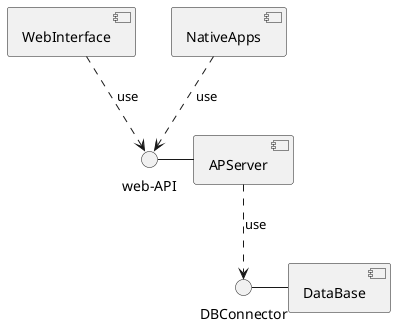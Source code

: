 @startuml 01-02-CP_コンポネント図
    skinparam componentStyle uml2 

    'コンポネント
    [WebInterface] as WEB
    [APServer] as AP
    [DataBase] as DB

    [NativeApps] as NATIVE

    'インターフェース
    () "web-API" as api
    () "DBConnector" as connector

    'コンポネントとインターフェースの紐づけ
    api - AP
    connector - DB

    'コンポネントのリレーション
    WEB ..> api: use
    AP ..> connector: use

    NATIVE ..> api: use

@enduml
